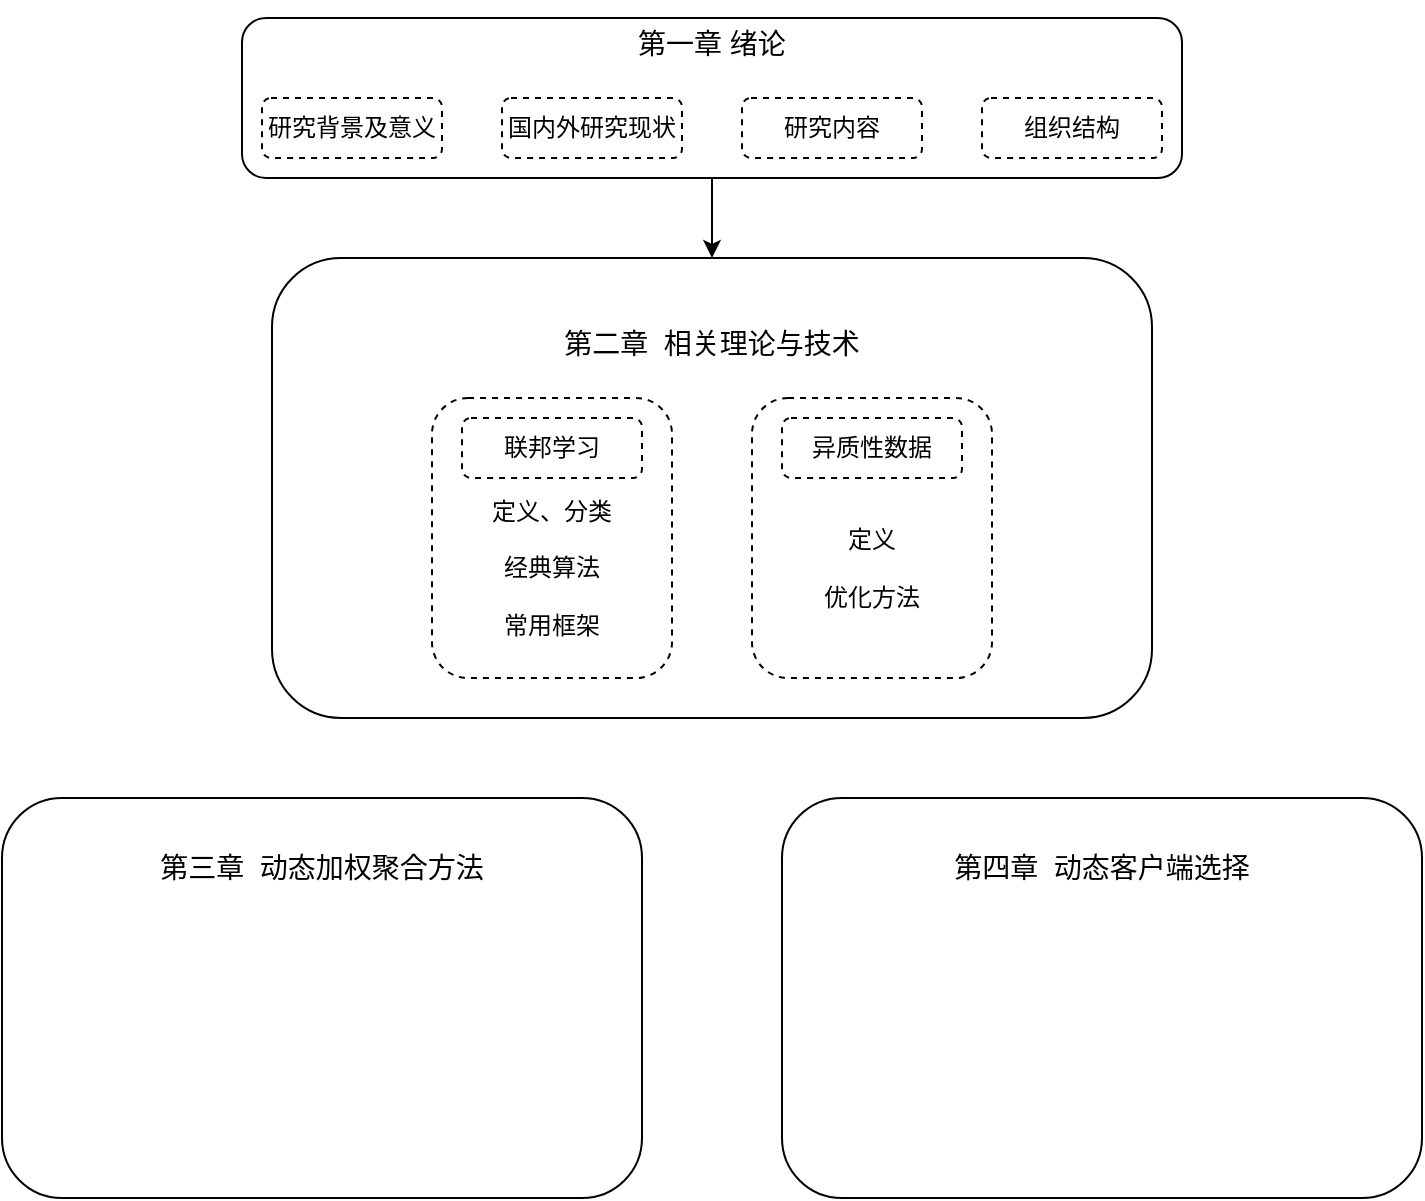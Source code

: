 <mxfile version="21.0.8" type="github">
  <diagram name="第 1 页" id="T4vhsmyyaOf0c63LwpKi">
    <mxGraphModel dx="747" dy="438" grid="1" gridSize="10" guides="1" tooltips="1" connect="1" arrows="1" fold="1" page="1" pageScale="1" pageWidth="827" pageHeight="1169" math="0" shadow="0">
      <root>
        <mxCell id="0" />
        <mxCell id="1" parent="0" />
        <mxCell id="UJ7PjZlbbnUGj2bf6kb8-1" value="&lt;p style=&quot;line-height: 100%; font-size: 14px;&quot;&gt;&lt;font style=&quot;font-size: 14px;&quot;&gt;第一章 绪论&lt;/font&gt;&lt;/p&gt;&lt;p style=&quot;line-height: 100%; font-size: 14px;&quot;&gt;&lt;font style=&quot;font-size: 14px;&quot;&gt;&lt;br&gt;&lt;/font&gt;&lt;/p&gt;&lt;p style=&quot;line-height: 100%; font-size: 14px;&quot;&gt;&lt;br&gt;&lt;/p&gt;" style="rounded=1;whiteSpace=wrap;html=1;" vertex="1" parent="1">
          <mxGeometry x="150" y="60" width="470" height="80" as="geometry" />
        </mxCell>
        <mxCell id="UJ7PjZlbbnUGj2bf6kb8-2" value="研究背景及意义" style="rounded=1;whiteSpace=wrap;html=1;dashed=1;" vertex="1" parent="1">
          <mxGeometry x="160" y="100" width="90" height="30" as="geometry" />
        </mxCell>
        <mxCell id="UJ7PjZlbbnUGj2bf6kb8-3" value="国内外研究现状" style="rounded=1;whiteSpace=wrap;html=1;dashed=1;" vertex="1" parent="1">
          <mxGeometry x="280" y="100" width="90" height="30" as="geometry" />
        </mxCell>
        <mxCell id="UJ7PjZlbbnUGj2bf6kb8-4" value="研究内容" style="rounded=1;whiteSpace=wrap;html=1;dashed=1;" vertex="1" parent="1">
          <mxGeometry x="400" y="100" width="90" height="30" as="geometry" />
        </mxCell>
        <mxCell id="UJ7PjZlbbnUGj2bf6kb8-5" value="组织结构" style="rounded=1;whiteSpace=wrap;html=1;dashed=1;" vertex="1" parent="1">
          <mxGeometry x="520" y="100" width="90" height="30" as="geometry" />
        </mxCell>
        <mxCell id="UJ7PjZlbbnUGj2bf6kb8-8" value="&lt;font style=&quot;font-size: 14px;&quot;&gt;第二章&amp;nbsp; 相关理论与技术&lt;/font&gt;&lt;br&gt;&lt;br&gt;&lt;br&gt;&lt;br&gt;&lt;br&gt;&lt;br&gt;&lt;br&gt;&lt;br&gt;&lt;br&gt;&lt;br&gt;&lt;br&gt;" style="rounded=1;whiteSpace=wrap;html=1;" vertex="1" parent="1">
          <mxGeometry x="165" y="180" width="440" height="230" as="geometry" />
        </mxCell>
        <mxCell id="UJ7PjZlbbnUGj2bf6kb8-6" value="" style="rounded=1;whiteSpace=wrap;html=1;dashed=1;" vertex="1" parent="1">
          <mxGeometry x="245" y="250" width="120" height="140" as="geometry" />
        </mxCell>
        <mxCell id="UJ7PjZlbbnUGj2bf6kb8-7" value="" style="rounded=1;whiteSpace=wrap;html=1;dashed=1;" vertex="1" parent="1">
          <mxGeometry x="405" y="250" width="120" height="140" as="geometry" />
        </mxCell>
        <mxCell id="UJ7PjZlbbnUGj2bf6kb8-10" value="联邦学习" style="rounded=1;whiteSpace=wrap;html=1;dashed=1;" vertex="1" parent="1">
          <mxGeometry x="260" y="260" width="90" height="30" as="geometry" />
        </mxCell>
        <mxCell id="UJ7PjZlbbnUGj2bf6kb8-11" value="异质性数据" style="rounded=1;whiteSpace=wrap;html=1;dashed=1;" vertex="1" parent="1">
          <mxGeometry x="420" y="260" width="90" height="30" as="geometry" />
        </mxCell>
        <mxCell id="UJ7PjZlbbnUGj2bf6kb8-12" value="定义、分类&lt;br&gt;&lt;br style=&quot;border-color: var(--border-color);&quot;&gt;经典算法&lt;br&gt;&lt;br style=&quot;border-color: var(--border-color);&quot;&gt;常用框架" style="text;html=1;strokeColor=none;fillColor=none;align=center;verticalAlign=middle;whiteSpace=wrap;rounded=0;" vertex="1" parent="1">
          <mxGeometry x="265" y="320" width="80" height="30" as="geometry" />
        </mxCell>
        <mxCell id="UJ7PjZlbbnUGj2bf6kb8-13" value="定义&lt;br&gt;&lt;br style=&quot;border-color: var(--border-color);&quot;&gt;优化方法" style="text;html=1;strokeColor=none;fillColor=none;align=center;verticalAlign=middle;whiteSpace=wrap;rounded=0;" vertex="1" parent="1">
          <mxGeometry x="425" y="320" width="80" height="30" as="geometry" />
        </mxCell>
        <mxCell id="UJ7PjZlbbnUGj2bf6kb8-14" value="" style="endArrow=classic;html=1;rounded=0;exitX=0.5;exitY=1;exitDx=0;exitDy=0;entryX=0.5;entryY=0;entryDx=0;entryDy=0;" edge="1" parent="1" source="UJ7PjZlbbnUGj2bf6kb8-1" target="UJ7PjZlbbnUGj2bf6kb8-8">
          <mxGeometry width="50" height="50" relative="1" as="geometry">
            <mxPoint x="360" y="250" as="sourcePoint" />
            <mxPoint x="410" y="200" as="targetPoint" />
          </mxGeometry>
        </mxCell>
        <mxCell id="UJ7PjZlbbnUGj2bf6kb8-15" value="&lt;font style=&quot;font-size: 14px;&quot;&gt;第三章&amp;nbsp; 动态加权聚合方法&lt;/font&gt;&lt;br&gt;&lt;br&gt;&lt;br&gt;&lt;br&gt;&lt;br&gt;&lt;br&gt;&lt;br&gt;&lt;br&gt;&lt;br&gt;&lt;br&gt;" style="rounded=1;whiteSpace=wrap;html=1;" vertex="1" parent="1">
          <mxGeometry x="30" y="450" width="320" height="200" as="geometry" />
        </mxCell>
        <mxCell id="UJ7PjZlbbnUGj2bf6kb8-16" value="&lt;font style=&quot;font-size: 14px;&quot;&gt;第四章&amp;nbsp; 动态客户端选择&lt;/font&gt;&lt;br&gt;&lt;br&gt;&lt;br&gt;&lt;br&gt;&lt;br&gt;&lt;br&gt;&lt;br&gt;&lt;br&gt;&lt;br&gt;&lt;br&gt;" style="rounded=1;whiteSpace=wrap;html=1;" vertex="1" parent="1">
          <mxGeometry x="420" y="450" width="320" height="200" as="geometry" />
        </mxCell>
      </root>
    </mxGraphModel>
  </diagram>
</mxfile>
